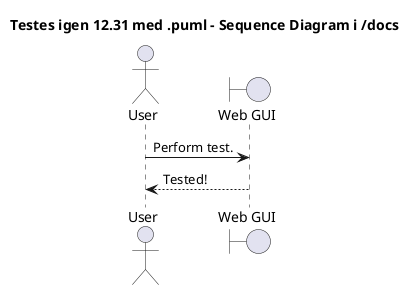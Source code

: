 @startuml

title "Testes igen 12.31 med .puml - Sequence Diagram i /docs"

actor User
boundary "Web GUI" as GUI

User -> GUI: Perform test.
GUI --> User: Tested!

@enduml
